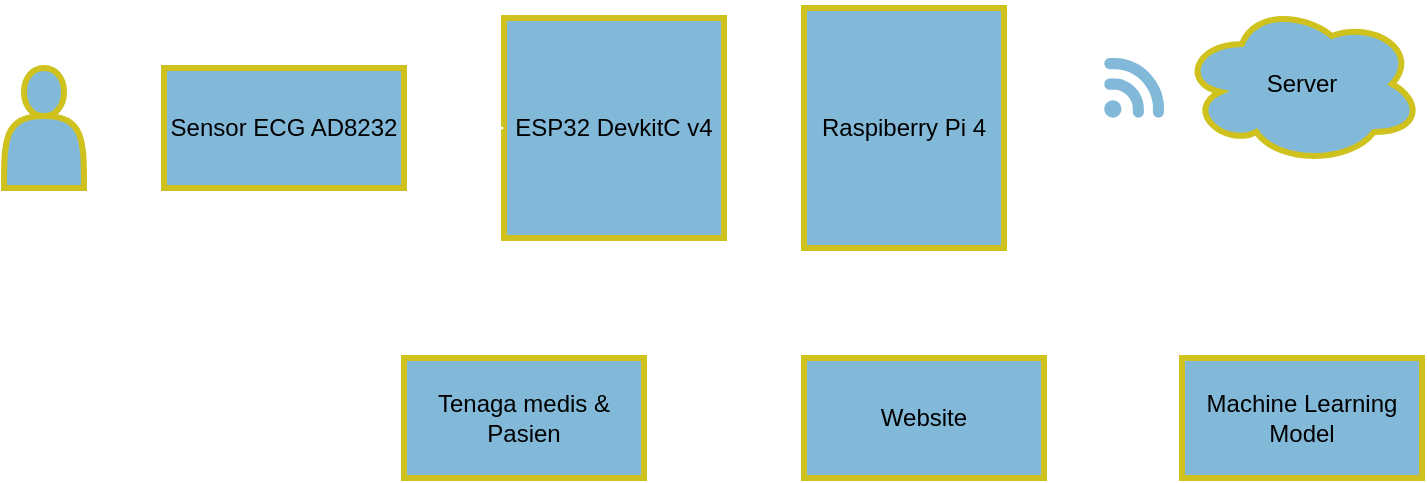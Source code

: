 <mxfile version="24.7.17">
  <diagram name="Page-1" id="X5kkt-1Uw8HMqpeyCltf">
    <mxGraphModel dx="1050" dy="605" grid="1" gridSize="10" guides="1" tooltips="1" connect="1" arrows="1" fold="1" page="1" pageScale="1" pageWidth="850" pageHeight="1100" math="0" shadow="0">
      <root>
        <mxCell id="0" />
        <mxCell id="1" parent="0" />
        <mxCell id="gpQCHV6DBLv3gwkT8zsI-15" value="" style="edgeStyle=orthogonalEdgeStyle;rounded=0;orthogonalLoop=1;jettySize=auto;html=1;strokeColor=#FFFFFF;" edge="1" parent="1" source="gpQCHV6DBLv3gwkT8zsI-1">
          <mxGeometry relative="1" as="geometry">
            <mxPoint x="140" y="235" as="targetPoint" />
          </mxGeometry>
        </mxCell>
        <mxCell id="gpQCHV6DBLv3gwkT8zsI-22" value="" style="edgeStyle=orthogonalEdgeStyle;rounded=0;orthogonalLoop=1;jettySize=auto;html=1;strokeColor=#FFFFFF;" edge="1" parent="1" source="gpQCHV6DBLv3gwkT8zsI-1" target="gpQCHV6DBLv3gwkT8zsI-21">
          <mxGeometry relative="1" as="geometry" />
        </mxCell>
        <mxCell id="gpQCHV6DBLv3gwkT8zsI-1" value="" style="shape=actor;whiteSpace=wrap;html=1;strokeColor=#CFC21F;fillColor=#82B9D9;strokeWidth=3;" vertex="1" parent="1">
          <mxGeometry x="60" y="205" width="40" height="60" as="geometry" />
        </mxCell>
        <mxCell id="gpQCHV6DBLv3gwkT8zsI-5" value="" style="edgeStyle=orthogonalEdgeStyle;rounded=0;orthogonalLoop=1;jettySize=auto;html=1;strokeColor=#FFFFFF;" edge="1" parent="1" source="gpQCHV6DBLv3gwkT8zsI-2" target="gpQCHV6DBLv3gwkT8zsI-4">
          <mxGeometry relative="1" as="geometry" />
        </mxCell>
        <mxCell id="gpQCHV6DBLv3gwkT8zsI-2" value="ESP32 DevkitC v4" style="rounded=0;whiteSpace=wrap;html=1;fillColor=#82B9D9;strokeColor=#CFC21F;strokeWidth=3;" vertex="1" parent="1">
          <mxGeometry x="310" y="180" width="110" height="110" as="geometry" />
        </mxCell>
        <mxCell id="gpQCHV6DBLv3gwkT8zsI-7" value="" style="edgeStyle=orthogonalEdgeStyle;rounded=0;orthogonalLoop=1;jettySize=auto;html=1;strokeColor=#FFFFFF;" edge="1" parent="1" source="gpQCHV6DBLv3gwkT8zsI-4" target="gpQCHV6DBLv3gwkT8zsI-6">
          <mxGeometry relative="1" as="geometry" />
        </mxCell>
        <mxCell id="gpQCHV6DBLv3gwkT8zsI-4" value="Raspiberry Pi 4 " style="rounded=0;whiteSpace=wrap;html=1;fillColor=#82B9D9;strokeColor=#CFC21F;strokeWidth=3;" vertex="1" parent="1">
          <mxGeometry x="460" y="175" width="100" height="120" as="geometry" />
        </mxCell>
        <mxCell id="gpQCHV6DBLv3gwkT8zsI-6" value="" style="points=[[0.005,0.09,0],[0.08,0,0],[0.76,0.25,0],[1,0.92,0],[0.91,0.995,0],[0.57,0.995,0],[0.045,0.955,0],[0.005,0.43,0]];verticalLabelPosition=bottom;sketch=0;html=1;verticalAlign=top;aspect=fixed;align=center;pointerEvents=1;shape=mxgraph.cisco19.3g_4g_indicator;fillColor=#82B9D9;strokeColor=#CFC21F;strokeWidth=3;" vertex="1" parent="1">
          <mxGeometry x="610" y="200" width="30" height="30" as="geometry" />
        </mxCell>
        <mxCell id="gpQCHV6DBLv3gwkT8zsI-11" value="" style="edgeStyle=orthogonalEdgeStyle;rounded=0;orthogonalLoop=1;jettySize=auto;html=1;strokeColor=#FFFFFF;" edge="1" parent="1" source="gpQCHV6DBLv3gwkT8zsI-9" target="gpQCHV6DBLv3gwkT8zsI-10">
          <mxGeometry relative="1" as="geometry" />
        </mxCell>
        <mxCell id="gpQCHV6DBLv3gwkT8zsI-9" value="Server" style="ellipse;shape=cloud;whiteSpace=wrap;html=1;fillColor=#82B9D9;strokeColor=#CFC21F;strokeWidth=3;" vertex="1" parent="1">
          <mxGeometry x="649" y="173" width="120" height="80" as="geometry" />
        </mxCell>
        <mxCell id="gpQCHV6DBLv3gwkT8zsI-18" value="" style="edgeStyle=orthogonalEdgeStyle;rounded=0;orthogonalLoop=1;jettySize=auto;html=1;strokeColor=#FFFFFF;" edge="1" parent="1" source="gpQCHV6DBLv3gwkT8zsI-10" target="gpQCHV6DBLv3gwkT8zsI-17">
          <mxGeometry relative="1" as="geometry" />
        </mxCell>
        <mxCell id="gpQCHV6DBLv3gwkT8zsI-10" value="Machine Learning Model" style="whiteSpace=wrap;html=1;strokeColor=#CFC21F;fillColor=#82B9D9;strokeWidth=3;" vertex="1" parent="1">
          <mxGeometry x="649" y="350" width="120" height="60" as="geometry" />
        </mxCell>
        <mxCell id="gpQCHV6DBLv3gwkT8zsI-16" value="" style="edgeStyle=orthogonalEdgeStyle;rounded=0;orthogonalLoop=1;jettySize=auto;html=1;strokeColor=#FFFFFF;" edge="1" parent="1" target="gpQCHV6DBLv3gwkT8zsI-2">
          <mxGeometry relative="1" as="geometry">
            <mxPoint x="260" y="235" as="sourcePoint" />
          </mxGeometry>
        </mxCell>
        <mxCell id="gpQCHV6DBLv3gwkT8zsI-20" value="" style="edgeStyle=orthogonalEdgeStyle;rounded=0;orthogonalLoop=1;jettySize=auto;html=1;strokeColor=#FFFFFF;" edge="1" parent="1" source="gpQCHV6DBLv3gwkT8zsI-17" target="gpQCHV6DBLv3gwkT8zsI-19">
          <mxGeometry relative="1" as="geometry" />
        </mxCell>
        <mxCell id="gpQCHV6DBLv3gwkT8zsI-17" value="Website" style="whiteSpace=wrap;html=1;fillColor=#82B9D9;strokeColor=#CFC21F;strokeWidth=3;" vertex="1" parent="1">
          <mxGeometry x="460" y="350" width="120" height="60" as="geometry" />
        </mxCell>
        <mxCell id="gpQCHV6DBLv3gwkT8zsI-19" value="Tenaga medis &amp;amp; Pasien" style="whiteSpace=wrap;html=1;fillColor=#82B9D9;strokeColor=#CFC21F;strokeWidth=3;" vertex="1" parent="1">
          <mxGeometry x="260" y="350" width="120" height="60" as="geometry" />
        </mxCell>
        <mxCell id="gpQCHV6DBLv3gwkT8zsI-23" value="" style="edgeStyle=orthogonalEdgeStyle;rounded=0;orthogonalLoop=1;jettySize=auto;html=1;strokeColor=#FFFFFF;" edge="1" parent="1" source="gpQCHV6DBLv3gwkT8zsI-21" target="gpQCHV6DBLv3gwkT8zsI-2">
          <mxGeometry relative="1" as="geometry" />
        </mxCell>
        <mxCell id="gpQCHV6DBLv3gwkT8zsI-21" value="Sensor ECG AD8232" style="whiteSpace=wrap;html=1;fillColor=#82B9D9;strokeColor=#CFC21F;strokeWidth=3;" vertex="1" parent="1">
          <mxGeometry x="140" y="205" width="120" height="60" as="geometry" />
        </mxCell>
      </root>
    </mxGraphModel>
  </diagram>
</mxfile>

